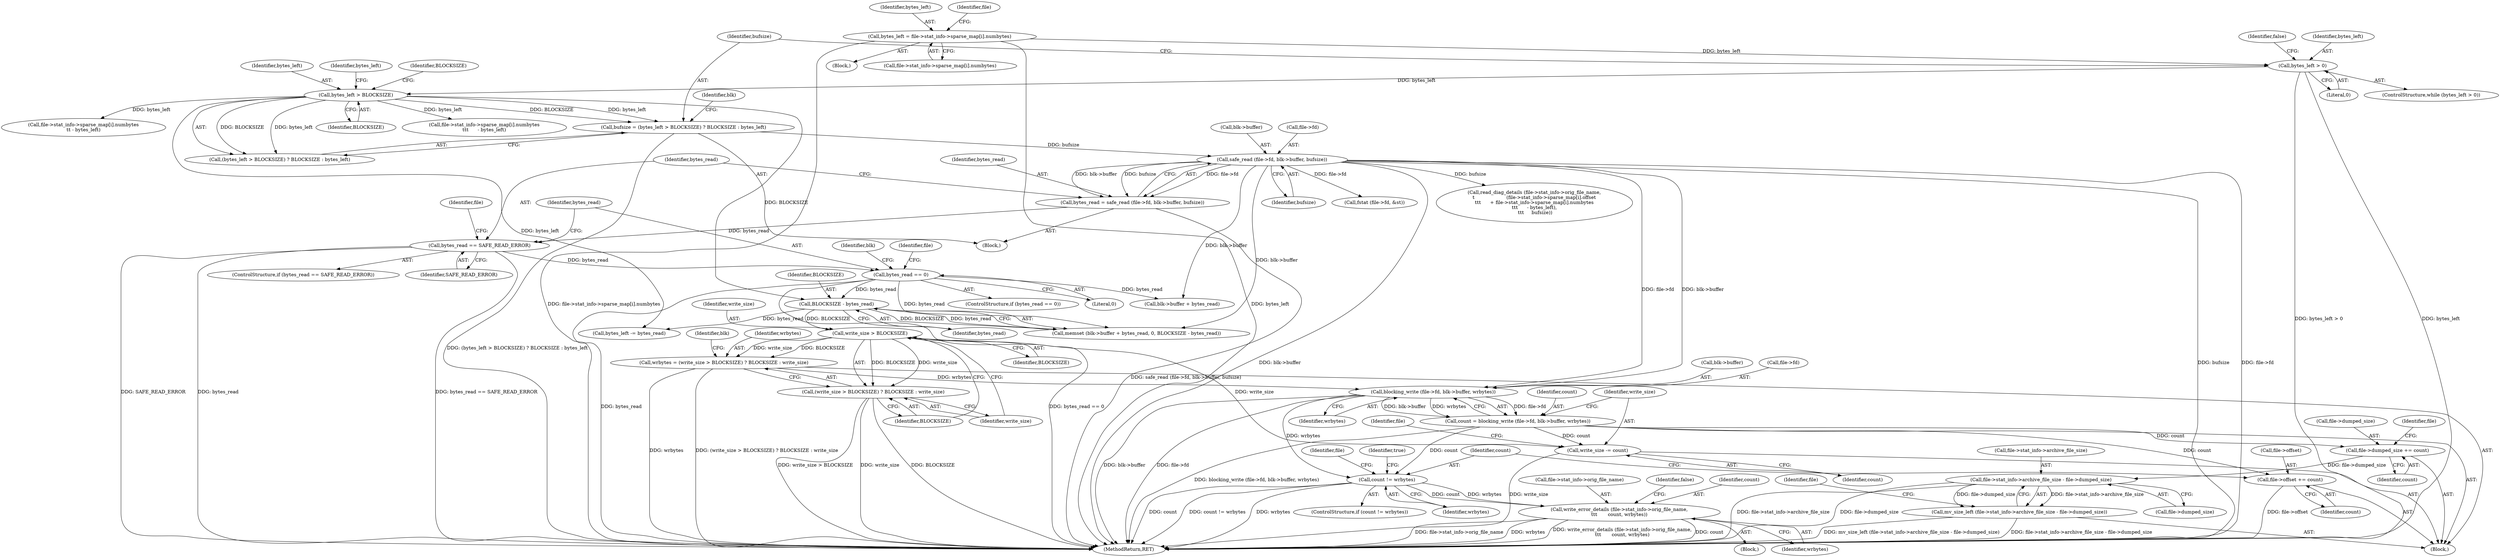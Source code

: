 digraph "0_savannah_c15c42ccd1e2377945fd0414eca1a49294bff454@API" {
"1000306" [label="(Call,write_size > BLOCKSIZE)"];
"1000294" [label="(Call,BLOCKSIZE - bytes_read)"];
"1000142" [label="(Call,bytes_left > BLOCKSIZE)"];
"1000134" [label="(Call,bytes_left > 0)"];
"1000107" [label="(Call,bytes_left = file->stat_info->sparse_map[i].numbytes)"];
"1000198" [label="(Call,bytes_read == 0)"];
"1000162" [label="(Call,bytes_read == SAFE_READ_ERROR)"];
"1000151" [label="(Call,bytes_read = safe_read (file->fd, blk->buffer, bufsize))"];
"1000153" [label="(Call,safe_read (file->fd, blk->buffer, bufsize))"];
"1000139" [label="(Call,bufsize = (bytes_left > BLOCKSIZE) ? BLOCKSIZE : bytes_left)"];
"1000303" [label="(Call,wrbytes = (write_size > BLOCKSIZE) ? BLOCKSIZE : write_size)"];
"1000332" [label="(Call,blocking_write (file->fd, blk->buffer, wrbytes))"];
"1000330" [label="(Call,count = blocking_write (file->fd, blk->buffer, wrbytes))"];
"1000340" [label="(Call,write_size -= count)"];
"1000343" [label="(Call,file->dumped_size += count)"];
"1000349" [label="(Call,file->stat_info->archive_file_size - file->dumped_size)"];
"1000348" [label="(Call,mv_size_left (file->stat_info->archive_file_size - file->dumped_size))"];
"1000358" [label="(Call,file->offset += count)"];
"1000364" [label="(Call,count != wrbytes)"];
"1000368" [label="(Call,write_error_details (file->stat_info->orig_file_name,\n\t\t\t       count, wrbytes))"];
"1000305" [label="(Call,(write_size > BLOCKSIZE) ? BLOCKSIZE : write_size)"];
"1000342" [label="(Identifier,count)"];
"1000309" [label="(Identifier,BLOCKSIZE)"];
"1000375" [label="(Identifier,wrbytes)"];
"1000107" [label="(Call,bytes_left = file->stat_info->sparse_map[i].numbytes)"];
"1000290" [label="(Identifier,blk)"];
"1000360" [label="(Identifier,file)"];
"1000340" [label="(Call,write_size -= count)"];
"1000109" [label="(Call,file->stat_info->sparse_map[i].numbytes)"];
"1000108" [label="(Identifier,bytes_left)"];
"1000382" [label="(Identifier,false)"];
"1000166" [label="(Call,read_diag_details (file->stat_info->orig_file_name,\n\t                     (file->stat_info->sparse_map[i].offset\n\t\t\t      + file->stat_info->sparse_map[i].numbytes\n\t\t\t      - bytes_left),\n \t\t\t     bufsize))"];
"1000371" [label="(Identifier,file)"];
"1000362" [label="(Identifier,count)"];
"1000144" [label="(Identifier,BLOCKSIZE)"];
"1000347" [label="(Identifier,count)"];
"1000152" [label="(Identifier,bytes_read)"];
"1000300" [label="(Block,)"];
"1000358" [label="(Call,file->offset += count)"];
"1000288" [label="(Call,blk->buffer + bytes_read)"];
"1000305" [label="(Call,(write_size > BLOCKSIZE) ? BLOCKSIZE : write_size)"];
"1000330" [label="(Call,count = blocking_write (file->fd, blk->buffer, wrbytes))"];
"1000307" [label="(Identifier,write_size)"];
"1000200" [label="(Literal,0)"];
"1000134" [label="(Call,bytes_left > 0)"];
"1000359" [label="(Call,file->offset)"];
"1000310" [label="(Identifier,write_size)"];
"1000287" [label="(Call,memset (blk->buffer + bytes_read, 0, BLOCKSIZE - bytes_read))"];
"1000343" [label="(Call,file->dumped_size += count)"];
"1000336" [label="(Call,blk->buffer)"];
"1000146" [label="(Identifier,bytes_left)"];
"1000182" [label="(Call,file->stat_info->sparse_map[i].numbytes\n\t\t\t      - bytes_left)"];
"1000295" [label="(Identifier,BLOCKSIZE)"];
"1000349" [label="(Call,file->stat_info->archive_file_size - file->dumped_size)"];
"1000308" [label="(Identifier,BLOCKSIZE)"];
"1000121" [label="(Identifier,file)"];
"1000332" [label="(Call,blocking_write (file->fd, blk->buffer, wrbytes))"];
"1000209" [label="(Identifier,file)"];
"1000313" [label="(Identifier,blk)"];
"1000145" [label="(Identifier,BLOCKSIZE)"];
"1000169" [label="(Identifier,file)"];
"1000369" [label="(Call,file->stat_info->orig_file_name)"];
"1000348" [label="(Call,mv_size_left (file->stat_info->archive_file_size - file->dumped_size))"];
"1000142" [label="(Call,bytes_left > BLOCKSIZE)"];
"1000135" [label="(Identifier,bytes_left)"];
"1000248" [label="(Call,file->stat_info->sparse_map[i].numbytes\n\t\t - bytes_left)"];
"1000141" [label="(Call,(bytes_left > BLOCKSIZE) ? BLOCKSIZE : bytes_left)"];
"1000366" [label="(Identifier,wrbytes)"];
"1000199" [label="(Identifier,bytes_read)"];
"1000143" [label="(Identifier,bytes_left)"];
"1000350" [label="(Call,file->stat_info->archive_file_size)"];
"1000344" [label="(Call,file->dumped_size)"];
"1000355" [label="(Call,file->dumped_size)"];
"1000163" [label="(Identifier,bytes_read)"];
"1000379" [label="(Identifier,true)"];
"1000149" [label="(Identifier,blk)"];
"1000341" [label="(Identifier,write_size)"];
"1000367" [label="(Block,)"];
"1000339" [label="(Identifier,wrbytes)"];
"1000333" [label="(Call,file->fd)"];
"1000368" [label="(Call,write_error_details (file->stat_info->orig_file_name,\n\t\t\t       count, wrbytes))"];
"1000157" [label="(Call,blk->buffer)"];
"1000507" [label="(MethodReturn,RET)"];
"1000139" [label="(Call,bufsize = (bytes_left > BLOCKSIZE) ? BLOCKSIZE : bytes_left)"];
"1000297" [label="(Call,bytes_left -= bytes_read)"];
"1000294" [label="(Call,BLOCKSIZE - bytes_read)"];
"1000377" [label="(Identifier,false)"];
"1000153" [label="(Call,safe_read (file->fd, blk->buffer, bufsize))"];
"1000304" [label="(Identifier,wrbytes)"];
"1000140" [label="(Identifier,bufsize)"];
"1000345" [label="(Identifier,file)"];
"1000306" [label="(Call,write_size > BLOCKSIZE)"];
"1000198" [label="(Call,bytes_read == 0)"];
"1000154" [label="(Call,file->fd)"];
"1000104" [label="(Block,)"];
"1000364" [label="(Call,count != wrbytes)"];
"1000161" [label="(ControlStructure,if (bytes_read == SAFE_READ_ERROR))"];
"1000162" [label="(Call,bytes_read == SAFE_READ_ERROR)"];
"1000352" [label="(Identifier,file)"];
"1000303" [label="(Call,wrbytes = (write_size > BLOCKSIZE) ? BLOCKSIZE : write_size)"];
"1000363" [label="(ControlStructure,if (count != wrbytes))"];
"1000197" [label="(ControlStructure,if (bytes_read == 0))"];
"1000365" [label="(Identifier,count)"];
"1000136" [label="(Literal,0)"];
"1000164" [label="(Identifier,SAFE_READ_ERROR)"];
"1000331" [label="(Identifier,count)"];
"1000137" [label="(Block,)"];
"1000296" [label="(Identifier,bytes_read)"];
"1000374" [label="(Identifier,count)"];
"1000133" [label="(ControlStructure,while (bytes_left > 0))"];
"1000160" [label="(Identifier,bufsize)"];
"1000151" [label="(Call,bytes_read = safe_read (file->fd, blk->buffer, bufsize))"];
"1000207" [label="(Call,fstat (file->fd, &st))"];
"1000306" -> "1000305"  [label="AST: "];
"1000306" -> "1000308"  [label="CFG: "];
"1000307" -> "1000306"  [label="AST: "];
"1000308" -> "1000306"  [label="AST: "];
"1000309" -> "1000306"  [label="CFG: "];
"1000310" -> "1000306"  [label="CFG: "];
"1000306" -> "1000303"  [label="DDG: BLOCKSIZE"];
"1000306" -> "1000303"  [label="DDG: write_size"];
"1000294" -> "1000306"  [label="DDG: BLOCKSIZE"];
"1000306" -> "1000305"  [label="DDG: BLOCKSIZE"];
"1000306" -> "1000305"  [label="DDG: write_size"];
"1000306" -> "1000340"  [label="DDG: write_size"];
"1000294" -> "1000287"  [label="AST: "];
"1000294" -> "1000296"  [label="CFG: "];
"1000295" -> "1000294"  [label="AST: "];
"1000296" -> "1000294"  [label="AST: "];
"1000287" -> "1000294"  [label="CFG: "];
"1000294" -> "1000287"  [label="DDG: BLOCKSIZE"];
"1000294" -> "1000287"  [label="DDG: bytes_read"];
"1000142" -> "1000294"  [label="DDG: BLOCKSIZE"];
"1000198" -> "1000294"  [label="DDG: bytes_read"];
"1000294" -> "1000297"  [label="DDG: bytes_read"];
"1000142" -> "1000141"  [label="AST: "];
"1000142" -> "1000144"  [label="CFG: "];
"1000143" -> "1000142"  [label="AST: "];
"1000144" -> "1000142"  [label="AST: "];
"1000145" -> "1000142"  [label="CFG: "];
"1000146" -> "1000142"  [label="CFG: "];
"1000142" -> "1000139"  [label="DDG: BLOCKSIZE"];
"1000142" -> "1000139"  [label="DDG: bytes_left"];
"1000134" -> "1000142"  [label="DDG: bytes_left"];
"1000142" -> "1000141"  [label="DDG: BLOCKSIZE"];
"1000142" -> "1000141"  [label="DDG: bytes_left"];
"1000142" -> "1000182"  [label="DDG: bytes_left"];
"1000142" -> "1000248"  [label="DDG: bytes_left"];
"1000142" -> "1000297"  [label="DDG: bytes_left"];
"1000134" -> "1000133"  [label="AST: "];
"1000134" -> "1000136"  [label="CFG: "];
"1000135" -> "1000134"  [label="AST: "];
"1000136" -> "1000134"  [label="AST: "];
"1000140" -> "1000134"  [label="CFG: "];
"1000382" -> "1000134"  [label="CFG: "];
"1000134" -> "1000507"  [label="DDG: bytes_left > 0"];
"1000134" -> "1000507"  [label="DDG: bytes_left"];
"1000107" -> "1000134"  [label="DDG: bytes_left"];
"1000107" -> "1000104"  [label="AST: "];
"1000107" -> "1000109"  [label="CFG: "];
"1000108" -> "1000107"  [label="AST: "];
"1000109" -> "1000107"  [label="AST: "];
"1000121" -> "1000107"  [label="CFG: "];
"1000107" -> "1000507"  [label="DDG: bytes_left"];
"1000107" -> "1000507"  [label="DDG: file->stat_info->sparse_map[i].numbytes"];
"1000198" -> "1000197"  [label="AST: "];
"1000198" -> "1000200"  [label="CFG: "];
"1000199" -> "1000198"  [label="AST: "];
"1000200" -> "1000198"  [label="AST: "];
"1000209" -> "1000198"  [label="CFG: "];
"1000290" -> "1000198"  [label="CFG: "];
"1000198" -> "1000507"  [label="DDG: bytes_read"];
"1000198" -> "1000507"  [label="DDG: bytes_read == 0"];
"1000162" -> "1000198"  [label="DDG: bytes_read"];
"1000198" -> "1000287"  [label="DDG: bytes_read"];
"1000198" -> "1000288"  [label="DDG: bytes_read"];
"1000162" -> "1000161"  [label="AST: "];
"1000162" -> "1000164"  [label="CFG: "];
"1000163" -> "1000162"  [label="AST: "];
"1000164" -> "1000162"  [label="AST: "];
"1000169" -> "1000162"  [label="CFG: "];
"1000199" -> "1000162"  [label="CFG: "];
"1000162" -> "1000507"  [label="DDG: SAFE_READ_ERROR"];
"1000162" -> "1000507"  [label="DDG: bytes_read"];
"1000162" -> "1000507"  [label="DDG: bytes_read == SAFE_READ_ERROR"];
"1000151" -> "1000162"  [label="DDG: bytes_read"];
"1000151" -> "1000137"  [label="AST: "];
"1000151" -> "1000153"  [label="CFG: "];
"1000152" -> "1000151"  [label="AST: "];
"1000153" -> "1000151"  [label="AST: "];
"1000163" -> "1000151"  [label="CFG: "];
"1000151" -> "1000507"  [label="DDG: safe_read (file->fd, blk->buffer, bufsize)"];
"1000153" -> "1000151"  [label="DDG: file->fd"];
"1000153" -> "1000151"  [label="DDG: blk->buffer"];
"1000153" -> "1000151"  [label="DDG: bufsize"];
"1000153" -> "1000160"  [label="CFG: "];
"1000154" -> "1000153"  [label="AST: "];
"1000157" -> "1000153"  [label="AST: "];
"1000160" -> "1000153"  [label="AST: "];
"1000153" -> "1000507"  [label="DDG: blk->buffer"];
"1000153" -> "1000507"  [label="DDG: bufsize"];
"1000153" -> "1000507"  [label="DDG: file->fd"];
"1000139" -> "1000153"  [label="DDG: bufsize"];
"1000153" -> "1000166"  [label="DDG: bufsize"];
"1000153" -> "1000207"  [label="DDG: file->fd"];
"1000153" -> "1000287"  [label="DDG: blk->buffer"];
"1000153" -> "1000288"  [label="DDG: blk->buffer"];
"1000153" -> "1000332"  [label="DDG: file->fd"];
"1000153" -> "1000332"  [label="DDG: blk->buffer"];
"1000139" -> "1000137"  [label="AST: "];
"1000139" -> "1000141"  [label="CFG: "];
"1000140" -> "1000139"  [label="AST: "];
"1000141" -> "1000139"  [label="AST: "];
"1000149" -> "1000139"  [label="CFG: "];
"1000139" -> "1000507"  [label="DDG: (bytes_left > BLOCKSIZE) ? BLOCKSIZE : bytes_left"];
"1000303" -> "1000300"  [label="AST: "];
"1000303" -> "1000305"  [label="CFG: "];
"1000304" -> "1000303"  [label="AST: "];
"1000305" -> "1000303"  [label="AST: "];
"1000313" -> "1000303"  [label="CFG: "];
"1000303" -> "1000507"  [label="DDG: wrbytes"];
"1000303" -> "1000507"  [label="DDG: (write_size > BLOCKSIZE) ? BLOCKSIZE : write_size"];
"1000303" -> "1000332"  [label="DDG: wrbytes"];
"1000332" -> "1000330"  [label="AST: "];
"1000332" -> "1000339"  [label="CFG: "];
"1000333" -> "1000332"  [label="AST: "];
"1000336" -> "1000332"  [label="AST: "];
"1000339" -> "1000332"  [label="AST: "];
"1000330" -> "1000332"  [label="CFG: "];
"1000332" -> "1000507"  [label="DDG: blk->buffer"];
"1000332" -> "1000507"  [label="DDG: file->fd"];
"1000332" -> "1000330"  [label="DDG: file->fd"];
"1000332" -> "1000330"  [label="DDG: blk->buffer"];
"1000332" -> "1000330"  [label="DDG: wrbytes"];
"1000332" -> "1000364"  [label="DDG: wrbytes"];
"1000330" -> "1000300"  [label="AST: "];
"1000331" -> "1000330"  [label="AST: "];
"1000341" -> "1000330"  [label="CFG: "];
"1000330" -> "1000507"  [label="DDG: blocking_write (file->fd, blk->buffer, wrbytes)"];
"1000330" -> "1000340"  [label="DDG: count"];
"1000330" -> "1000343"  [label="DDG: count"];
"1000330" -> "1000358"  [label="DDG: count"];
"1000330" -> "1000364"  [label="DDG: count"];
"1000340" -> "1000300"  [label="AST: "];
"1000340" -> "1000342"  [label="CFG: "];
"1000341" -> "1000340"  [label="AST: "];
"1000342" -> "1000340"  [label="AST: "];
"1000345" -> "1000340"  [label="CFG: "];
"1000340" -> "1000507"  [label="DDG: write_size"];
"1000343" -> "1000300"  [label="AST: "];
"1000343" -> "1000347"  [label="CFG: "];
"1000344" -> "1000343"  [label="AST: "];
"1000347" -> "1000343"  [label="AST: "];
"1000352" -> "1000343"  [label="CFG: "];
"1000343" -> "1000349"  [label="DDG: file->dumped_size"];
"1000349" -> "1000348"  [label="AST: "];
"1000349" -> "1000355"  [label="CFG: "];
"1000350" -> "1000349"  [label="AST: "];
"1000355" -> "1000349"  [label="AST: "];
"1000348" -> "1000349"  [label="CFG: "];
"1000349" -> "1000507"  [label="DDG: file->stat_info->archive_file_size"];
"1000349" -> "1000507"  [label="DDG: file->dumped_size"];
"1000349" -> "1000348"  [label="DDG: file->stat_info->archive_file_size"];
"1000349" -> "1000348"  [label="DDG: file->dumped_size"];
"1000348" -> "1000300"  [label="AST: "];
"1000360" -> "1000348"  [label="CFG: "];
"1000348" -> "1000507"  [label="DDG: file->stat_info->archive_file_size - file->dumped_size"];
"1000348" -> "1000507"  [label="DDG: mv_size_left (file->stat_info->archive_file_size - file->dumped_size)"];
"1000358" -> "1000300"  [label="AST: "];
"1000358" -> "1000362"  [label="CFG: "];
"1000359" -> "1000358"  [label="AST: "];
"1000362" -> "1000358"  [label="AST: "];
"1000365" -> "1000358"  [label="CFG: "];
"1000358" -> "1000507"  [label="DDG: file->offset"];
"1000364" -> "1000363"  [label="AST: "];
"1000364" -> "1000366"  [label="CFG: "];
"1000365" -> "1000364"  [label="AST: "];
"1000366" -> "1000364"  [label="AST: "];
"1000371" -> "1000364"  [label="CFG: "];
"1000379" -> "1000364"  [label="CFG: "];
"1000364" -> "1000507"  [label="DDG: count"];
"1000364" -> "1000507"  [label="DDG: count != wrbytes"];
"1000364" -> "1000507"  [label="DDG: wrbytes"];
"1000364" -> "1000368"  [label="DDG: count"];
"1000364" -> "1000368"  [label="DDG: wrbytes"];
"1000368" -> "1000367"  [label="AST: "];
"1000368" -> "1000375"  [label="CFG: "];
"1000369" -> "1000368"  [label="AST: "];
"1000374" -> "1000368"  [label="AST: "];
"1000375" -> "1000368"  [label="AST: "];
"1000377" -> "1000368"  [label="CFG: "];
"1000368" -> "1000507"  [label="DDG: file->stat_info->orig_file_name"];
"1000368" -> "1000507"  [label="DDG: wrbytes"];
"1000368" -> "1000507"  [label="DDG: write_error_details (file->stat_info->orig_file_name,\n\t\t\t       count, wrbytes)"];
"1000368" -> "1000507"  [label="DDG: count"];
"1000305" -> "1000309"  [label="CFG: "];
"1000305" -> "1000310"  [label="CFG: "];
"1000309" -> "1000305"  [label="AST: "];
"1000310" -> "1000305"  [label="AST: "];
"1000305" -> "1000507"  [label="DDG: write_size"];
"1000305" -> "1000507"  [label="DDG: BLOCKSIZE"];
"1000305" -> "1000507"  [label="DDG: write_size > BLOCKSIZE"];
}
